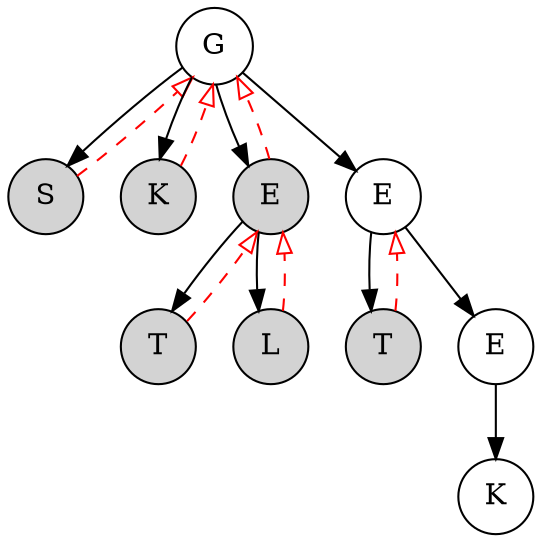 digraph G {
  
  node [shape=circle];
  rankdir=TB;
 
  
  { 
    node [style=filled]
    T_00 [label="T"]
    T_20 [ label="T"];
    L_22 [ label="L"];
    S_10 [label="S"];
    K_12_1 [label="K"];
    E_21 [label="E"];
  }
  
  
  edge [style=solid, color=black, arrowhead=normal];
  E_02->K_12
  G_11->E_21
  E_21->T_20
  E_21->L_22
  G_11->S_10
  G_11->E_01
  E_01->T_00
  E_01->E_02
  G_11->K_12_1
  
  
  edge [style=dashed, color=red, arrowhead=empty, constraint=false, 
         splines=curved];
  
 
  T_00 -> E_01 ;
  T_20 -> E_21 ;
  L_22 -> E_21 ;  
  S_10 -> G_11 ;
  K_12_1 -> G_11 ;
  E_21 -> G_11 ;
  
 
  G_11 [label="G"];
  E_01 [label="E"];
  
  E_02 [label="E"];
  K_12 [label="K"];
}